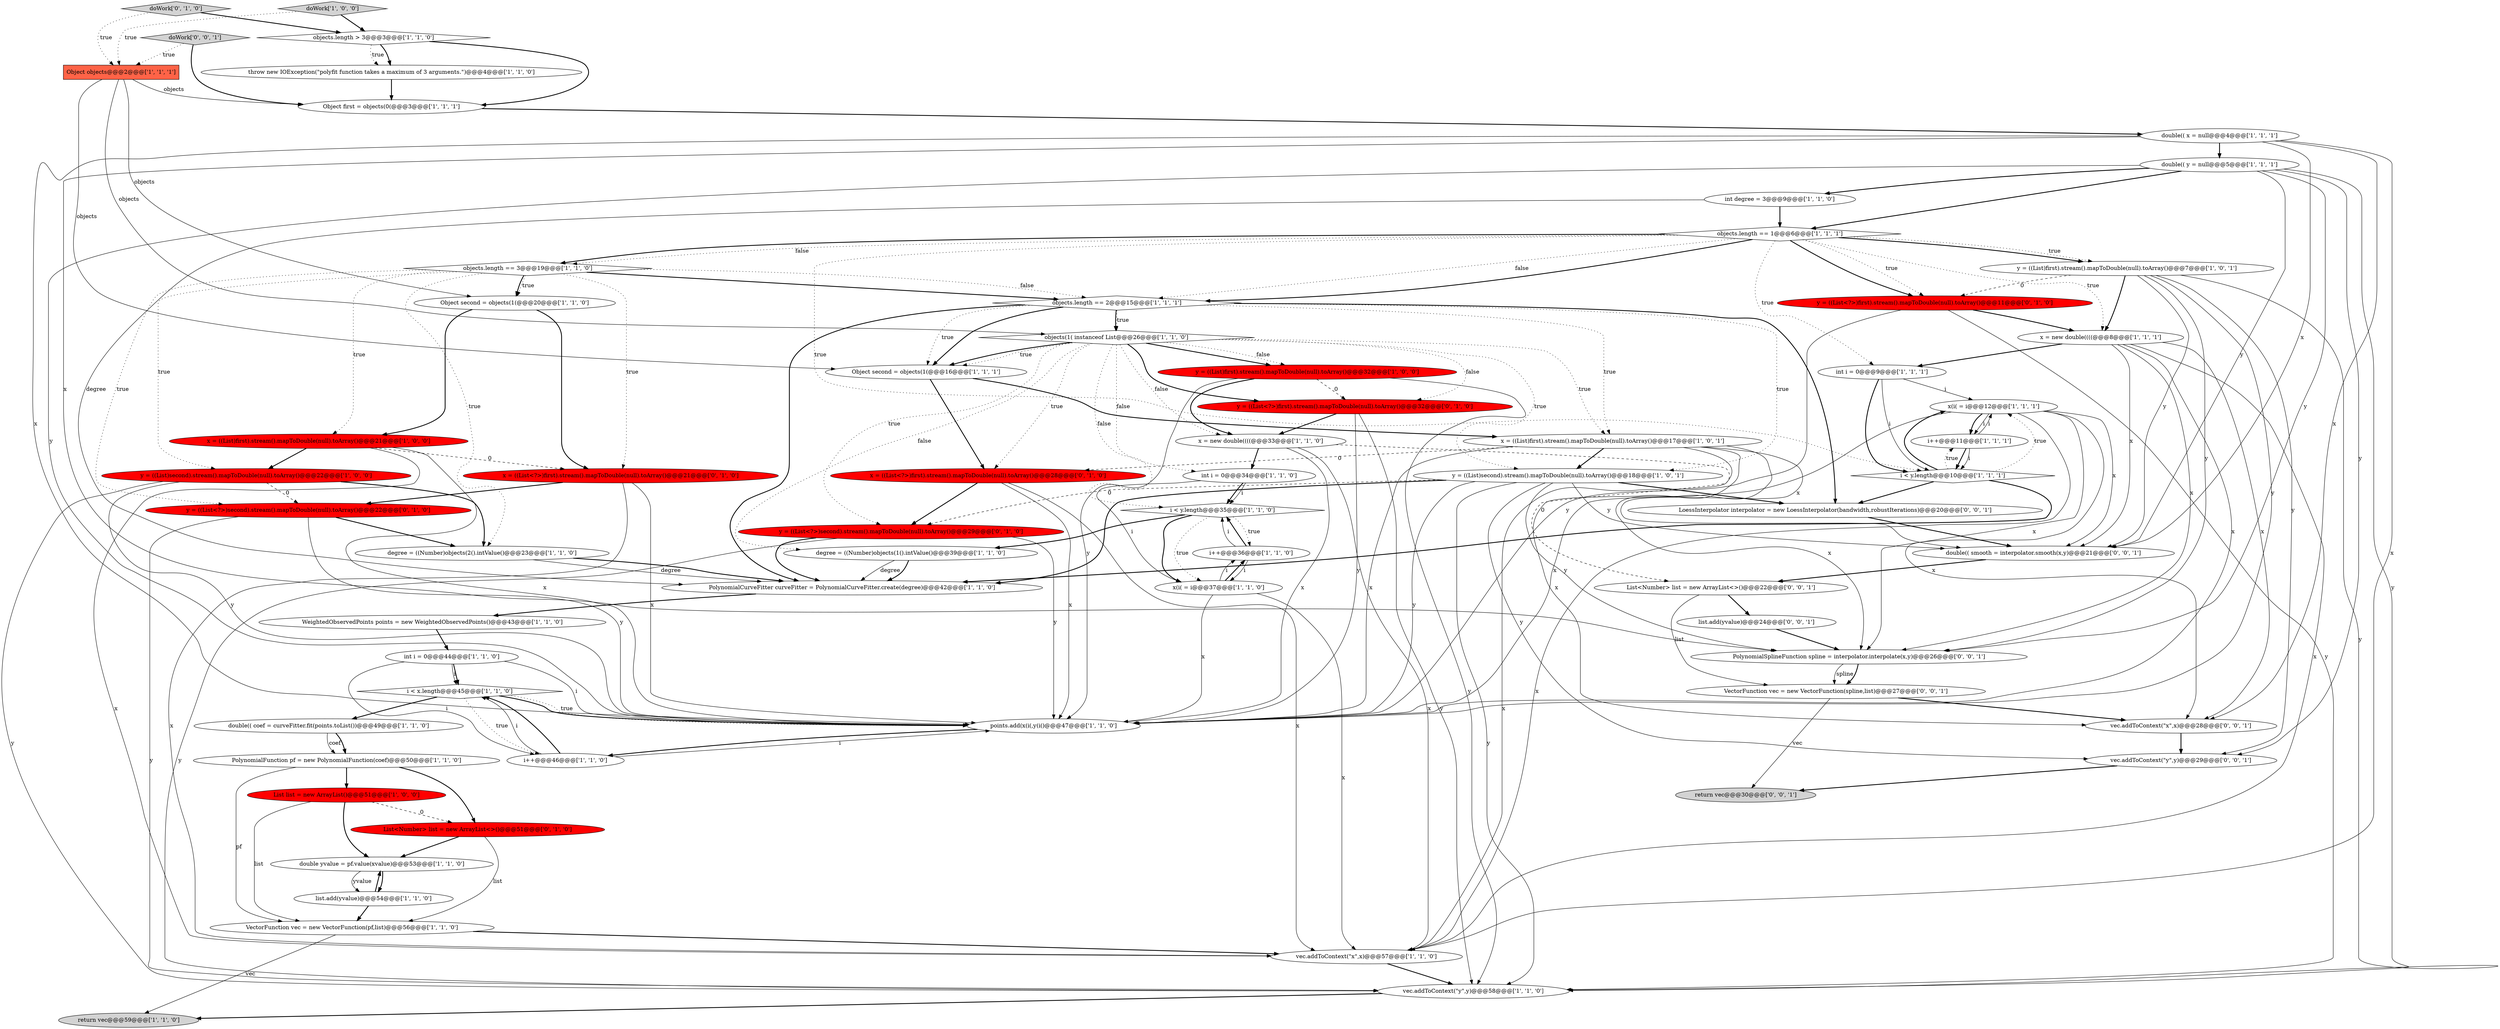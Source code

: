 digraph {
13 [style = filled, label = "int i = 0@@@34@@@['1', '1', '0']", fillcolor = white, shape = ellipse image = "AAA0AAABBB1BBB"];
44 [style = filled, label = "objects.length == 2@@@15@@@['1', '1', '1']", fillcolor = white, shape = diamond image = "AAA0AAABBB1BBB"];
56 [style = filled, label = "List<Number> list = new ArrayList<>()@@@22@@@['0', '0', '1']", fillcolor = white, shape = ellipse image = "AAA0AAABBB3BBB"];
5 [style = filled, label = "vec.addToContext(\"x\",x)@@@57@@@['1', '1', '0']", fillcolor = white, shape = ellipse image = "AAA0AAABBB1BBB"];
53 [style = filled, label = "y = ((List<?>)second).stream().mapToDouble(null).toArray()@@@22@@@['0', '1', '0']", fillcolor = red, shape = ellipse image = "AAA1AAABBB2BBB"];
41 [style = filled, label = "x = ((List)first).stream().mapToDouble(null).toArray()@@@21@@@['1', '0', '0']", fillcolor = red, shape = ellipse image = "AAA1AAABBB1BBB"];
49 [style = filled, label = "y = ((List<?>)first).stream().mapToDouble(null).toArray()@@@11@@@['0', '1', '0']", fillcolor = red, shape = ellipse image = "AAA1AAABBB2BBB"];
2 [style = filled, label = "PolynomialCurveFitter curveFitter = PolynomialCurveFitter.create(degree)@@@42@@@['1', '1', '0']", fillcolor = white, shape = ellipse image = "AAA0AAABBB1BBB"];
15 [style = filled, label = "i++@@@11@@@['1', '1', '1']", fillcolor = white, shape = ellipse image = "AAA0AAABBB1BBB"];
25 [style = filled, label = "double(( coef = curveFitter.fit(points.toList())@@@49@@@['1', '1', '0']", fillcolor = white, shape = ellipse image = "AAA0AAABBB1BBB"];
34 [style = filled, label = "x = new double((((@@@33@@@['1', '1', '0']", fillcolor = white, shape = ellipse image = "AAA0AAABBB1BBB"];
36 [style = filled, label = "objects.length == 3@@@19@@@['1', '1', '0']", fillcolor = white, shape = diamond image = "AAA0AAABBB1BBB"];
59 [style = filled, label = "doWork['0', '0', '1']", fillcolor = lightgray, shape = diamond image = "AAA0AAABBB3BBB"];
33 [style = filled, label = "x(i( = i@@@12@@@['1', '1', '1']", fillcolor = white, shape = ellipse image = "AAA0AAABBB1BBB"];
23 [style = filled, label = "y = ((List)first).stream().mapToDouble(null).toArray()@@@7@@@['1', '0', '1']", fillcolor = white, shape = ellipse image = "AAA0AAABBB1BBB"];
37 [style = filled, label = "Object second = objects(1(@@@20@@@['1', '1', '0']", fillcolor = white, shape = ellipse image = "AAA0AAABBB1BBB"];
62 [style = filled, label = "VectorFunction vec = new VectorFunction(spline,list)@@@27@@@['0', '0', '1']", fillcolor = white, shape = ellipse image = "AAA0AAABBB3BBB"];
27 [style = filled, label = "WeightedObservedPoints points = new WeightedObservedPoints()@@@43@@@['1', '1', '0']", fillcolor = white, shape = ellipse image = "AAA0AAABBB1BBB"];
38 [style = filled, label = "objects(1( instanceof List@@@26@@@['1', '1', '0']", fillcolor = white, shape = diamond image = "AAA0AAABBB1BBB"];
40 [style = filled, label = "i < x.length@@@45@@@['1', '1', '0']", fillcolor = white, shape = diamond image = "AAA0AAABBB1BBB"];
14 [style = filled, label = "throw new IOException(\"polyfit function takes a maximum of 3 arguments.\")@@@4@@@['1', '1', '0']", fillcolor = white, shape = ellipse image = "AAA0AAABBB1BBB"];
60 [style = filled, label = "LoessInterpolator interpolator = new LoessInterpolator(bandwidth,robustIterations)@@@20@@@['0', '0', '1']", fillcolor = white, shape = ellipse image = "AAA0AAABBB3BBB"];
57 [style = filled, label = "return vec@@@30@@@['0', '0', '1']", fillcolor = lightgray, shape = ellipse image = "AAA0AAABBB3BBB"];
6 [style = filled, label = "vec.addToContext(\"y\",y)@@@58@@@['1', '1', '0']", fillcolor = white, shape = ellipse image = "AAA0AAABBB1BBB"];
1 [style = filled, label = "y = ((List)second).stream().mapToDouble(null).toArray()@@@22@@@['1', '0', '0']", fillcolor = red, shape = ellipse image = "AAA1AAABBB1BBB"];
21 [style = filled, label = "VectorFunction vec = new VectorFunction(pf,list)@@@56@@@['1', '1', '0']", fillcolor = white, shape = ellipse image = "AAA0AAABBB1BBB"];
35 [style = filled, label = "objects.length == 1@@@6@@@['1', '1', '1']", fillcolor = white, shape = diamond image = "AAA0AAABBB1BBB"];
26 [style = filled, label = "degree = ((Number)objects(1().intValue()@@@39@@@['1', '1', '0']", fillcolor = white, shape = ellipse image = "AAA0AAABBB1BBB"];
11 [style = filled, label = "PolynomialFunction pf = new PolynomialFunction(coef)@@@50@@@['1', '1', '0']", fillcolor = white, shape = ellipse image = "AAA0AAABBB1BBB"];
63 [style = filled, label = "list.add(yvalue)@@@24@@@['0', '0', '1']", fillcolor = white, shape = ellipse image = "AAA0AAABBB3BBB"];
19 [style = filled, label = "List list = new ArrayList()@@@51@@@['1', '0', '0']", fillcolor = red, shape = ellipse image = "AAA1AAABBB1BBB"];
8 [style = filled, label = "points.add(x(i(,y(i()@@@47@@@['1', '1', '0']", fillcolor = white, shape = ellipse image = "AAA0AAABBB1BBB"];
64 [style = filled, label = "PolynomialSplineFunction spline = interpolator.interpolate(x,y)@@@26@@@['0', '0', '1']", fillcolor = white, shape = ellipse image = "AAA0AAABBB3BBB"];
0 [style = filled, label = "i < y.length@@@10@@@['1', '1', '1']", fillcolor = white, shape = diamond image = "AAA0AAABBB1BBB"];
10 [style = filled, label = "int i = 0@@@44@@@['1', '1', '0']", fillcolor = white, shape = ellipse image = "AAA0AAABBB1BBB"];
32 [style = filled, label = "double(( x = null@@@4@@@['1', '1', '1']", fillcolor = white, shape = ellipse image = "AAA0AAABBB1BBB"];
46 [style = filled, label = "Object first = objects(0(@@@3@@@['1', '1', '1']", fillcolor = white, shape = ellipse image = "AAA0AAABBB1BBB"];
9 [style = filled, label = "objects.length > 3@@@3@@@['1', '1', '0']", fillcolor = white, shape = diamond image = "AAA0AAABBB1BBB"];
45 [style = filled, label = "list.add(yvalue)@@@54@@@['1', '1', '0']", fillcolor = white, shape = ellipse image = "AAA0AAABBB1BBB"];
31 [style = filled, label = "y = ((List)second).stream().mapToDouble(null).toArray()@@@18@@@['1', '0', '1']", fillcolor = white, shape = ellipse image = "AAA0AAABBB1BBB"];
51 [style = filled, label = "List<Number> list = new ArrayList<>()@@@51@@@['0', '1', '0']", fillcolor = red, shape = ellipse image = "AAA1AAABBB2BBB"];
61 [style = filled, label = "double(( smooth = interpolator.smooth(x,y)@@@21@@@['0', '0', '1']", fillcolor = white, shape = ellipse image = "AAA0AAABBB3BBB"];
12 [style = filled, label = "return vec@@@59@@@['1', '1', '0']", fillcolor = lightgray, shape = ellipse image = "AAA0AAABBB1BBB"];
16 [style = filled, label = "Object objects@@@2@@@['1', '1', '1']", fillcolor = tomato, shape = box image = "AAA0AAABBB1BBB"];
39 [style = filled, label = "x = ((List)first).stream().mapToDouble(null).toArray()@@@17@@@['1', '0', '1']", fillcolor = white, shape = ellipse image = "AAA0AAABBB1BBB"];
50 [style = filled, label = "x = ((List<?>)first).stream().mapToDouble(null).toArray()@@@28@@@['0', '1', '0']", fillcolor = red, shape = ellipse image = "AAA1AAABBB2BBB"];
52 [style = filled, label = "doWork['0', '1', '0']", fillcolor = lightgray, shape = diamond image = "AAA0AAABBB2BBB"];
22 [style = filled, label = "degree = ((Number)objects(2().intValue()@@@23@@@['1', '1', '0']", fillcolor = white, shape = ellipse image = "AAA0AAABBB1BBB"];
28 [style = filled, label = "Object second = objects(1(@@@16@@@['1', '1', '1']", fillcolor = white, shape = ellipse image = "AAA0AAABBB1BBB"];
30 [style = filled, label = "double(( y = null@@@5@@@['1', '1', '1']", fillcolor = white, shape = ellipse image = "AAA0AAABBB1BBB"];
43 [style = filled, label = "doWork['1', '0', '0']", fillcolor = lightgray, shape = diamond image = "AAA0AAABBB1BBB"];
54 [style = filled, label = "y = ((List<?>)second).stream().mapToDouble(null).toArray()@@@29@@@['0', '1', '0']", fillcolor = red, shape = ellipse image = "AAA1AAABBB2BBB"];
48 [style = filled, label = "x = ((List<?>)first).stream().mapToDouble(null).toArray()@@@21@@@['0', '1', '0']", fillcolor = red, shape = ellipse image = "AAA1AAABBB2BBB"];
7 [style = filled, label = "i++@@@36@@@['1', '1', '0']", fillcolor = white, shape = ellipse image = "AAA0AAABBB1BBB"];
4 [style = filled, label = "x = new double((((@@@8@@@['1', '1', '1']", fillcolor = white, shape = ellipse image = "AAA0AAABBB1BBB"];
3 [style = filled, label = "int degree = 3@@@9@@@['1', '1', '0']", fillcolor = white, shape = ellipse image = "AAA0AAABBB1BBB"];
29 [style = filled, label = "i++@@@46@@@['1', '1', '0']", fillcolor = white, shape = ellipse image = "AAA0AAABBB1BBB"];
17 [style = filled, label = "i < y.length@@@35@@@['1', '1', '0']", fillcolor = white, shape = diamond image = "AAA0AAABBB1BBB"];
47 [style = filled, label = "y = ((List<?>)first).stream().mapToDouble(null).toArray()@@@32@@@['0', '1', '0']", fillcolor = red, shape = ellipse image = "AAA1AAABBB2BBB"];
55 [style = filled, label = "vec.addToContext(\"y\",y)@@@29@@@['0', '0', '1']", fillcolor = white, shape = ellipse image = "AAA0AAABBB3BBB"];
18 [style = filled, label = "y = ((List)first).stream().mapToDouble(null).toArray()@@@32@@@['1', '0', '0']", fillcolor = red, shape = ellipse image = "AAA1AAABBB1BBB"];
58 [style = filled, label = "vec.addToContext(\"x\",x)@@@28@@@['0', '0', '1']", fillcolor = white, shape = ellipse image = "AAA0AAABBB3BBB"];
20 [style = filled, label = "double yvalue = pf.value(xvalue)@@@53@@@['1', '1', '0']", fillcolor = white, shape = ellipse image = "AAA0AAABBB1BBB"];
42 [style = filled, label = "x(i( = i@@@37@@@['1', '1', '0']", fillcolor = white, shape = ellipse image = "AAA0AAABBB1BBB"];
24 [style = filled, label = "int i = 0@@@9@@@['1', '1', '1']", fillcolor = white, shape = ellipse image = "AAA0AAABBB1BBB"];
53->8 [style = solid, label="y"];
25->11 [style = solid, label="coef"];
61->56 [style = bold, label=""];
15->33 [style = solid, label="i"];
11->21 [style = solid, label="pf"];
38->34 [style = dotted, label="false"];
28->50 [style = bold, label=""];
32->64 [style = solid, label="x"];
30->64 [style = solid, label="y"];
38->39 [style = dotted, label="true"];
13->42 [style = solid, label="i"];
40->25 [style = bold, label=""];
23->49 [style = dashed, label="0"];
4->5 [style = solid, label="x"];
36->48 [style = dotted, label="true"];
38->18 [style = dotted, label="false"];
39->61 [style = solid, label="x"];
33->8 [style = solid, label="x"];
42->5 [style = solid, label="x"];
3->35 [style = bold, label=""];
7->17 [style = solid, label="i"];
35->23 [style = bold, label=""];
13->17 [style = bold, label=""];
55->57 [style = bold, label=""];
50->8 [style = solid, label="x"];
31->8 [style = solid, label="y"];
39->31 [style = bold, label=""];
18->8 [style = solid, label="y"];
34->56 [style = dashed, label="0"];
15->0 [style = bold, label=""];
37->48 [style = bold, label=""];
14->46 [style = bold, label=""];
31->60 [style = bold, label=""];
9->14 [style = bold, label=""];
42->8 [style = solid, label="x"];
38->31 [style = dotted, label="true"];
39->50 [style = dashed, label="0"];
48->8 [style = solid, label="x"];
41->8 [style = solid, label="x"];
49->4 [style = bold, label=""];
23->55 [style = solid, label="y"];
47->34 [style = bold, label=""];
32->61 [style = solid, label="x"];
4->58 [style = solid, label="x"];
7->42 [style = solid, label="i"];
50->54 [style = bold, label=""];
50->5 [style = solid, label="x"];
20->45 [style = bold, label=""];
41->48 [style = dashed, label="0"];
22->2 [style = solid, label="degree"];
36->44 [style = dotted, label="false"];
29->40 [style = solid, label="i"];
1->53 [style = dashed, label="0"];
34->8 [style = solid, label="x"];
44->2 [style = bold, label=""];
16->28 [style = solid, label="objects"];
64->62 [style = solid, label="spline"];
11->51 [style = bold, label=""];
38->26 [style = dotted, label="false"];
51->21 [style = solid, label="list"];
35->44 [style = bold, label=""];
33->15 [style = bold, label=""];
36->44 [style = bold, label=""];
38->28 [style = bold, label=""];
52->9 [style = bold, label=""];
10->8 [style = solid, label="i"];
24->0 [style = bold, label=""];
19->20 [style = bold, label=""];
56->62 [style = solid, label="list"];
49->8 [style = solid, label="y"];
31->2 [style = bold, label=""];
29->8 [style = solid, label="i"];
40->8 [style = dotted, label="true"];
42->7 [style = solid, label="i"];
35->49 [style = dotted, label="true"];
20->45 [style = solid, label="yvalue"];
52->16 [style = dotted, label="true"];
17->42 [style = bold, label=""];
44->28 [style = dotted, label="true"];
23->6 [style = solid, label="y"];
62->57 [style = solid, label="vec"];
59->16 [style = dotted, label="true"];
44->38 [style = bold, label=""];
40->29 [style = dotted, label="true"];
38->18 [style = bold, label=""];
35->44 [style = dotted, label="false"];
26->2 [style = solid, label="degree"];
39->5 [style = solid, label="x"];
5->6 [style = bold, label=""];
19->51 [style = dashed, label="0"];
38->28 [style = dotted, label="true"];
38->17 [style = dotted, label="false"];
30->61 [style = solid, label="y"];
44->38 [style = dotted, label="true"];
54->2 [style = bold, label=""];
38->47 [style = bold, label=""];
2->27 [style = bold, label=""];
19->21 [style = solid, label="list"];
44->31 [style = dotted, label="true"];
29->40 [style = bold, label=""];
45->21 [style = bold, label=""];
42->7 [style = bold, label=""];
36->37 [style = bold, label=""];
54->8 [style = solid, label="y"];
38->50 [style = dotted, label="true"];
59->46 [style = bold, label=""];
36->53 [style = dotted, label="true"];
23->61 [style = solid, label="y"];
38->54 [style = dotted, label="true"];
31->64 [style = solid, label="y"];
39->58 [style = solid, label="x"];
4->24 [style = bold, label=""];
7->17 [style = bold, label=""];
22->2 [style = bold, label=""];
36->22 [style = dotted, label="true"];
18->34 [style = bold, label=""];
28->39 [style = bold, label=""];
37->41 [style = bold, label=""];
35->36 [style = dotted, label="false"];
49->6 [style = solid, label="y"];
44->39 [style = dotted, label="true"];
9->46 [style = bold, label=""];
43->16 [style = dotted, label="true"];
35->49 [style = bold, label=""];
45->20 [style = bold, label=""];
32->8 [style = solid, label="x"];
34->5 [style = solid, label="x"];
32->30 [style = bold, label=""];
30->55 [style = solid, label="y"];
43->9 [style = bold, label=""];
36->37 [style = dotted, label="true"];
51->20 [style = bold, label=""];
33->61 [style = solid, label="x"];
10->40 [style = solid, label="i"];
16->46 [style = solid, label="objects"];
18->6 [style = solid, label="y"];
21->5 [style = bold, label=""];
64->62 [style = bold, label=""];
60->61 [style = bold, label=""];
30->35 [style = bold, label=""];
30->3 [style = bold, label=""];
17->42 [style = dotted, label="true"];
16->38 [style = solid, label="objects"];
33->5 [style = solid, label="x"];
31->55 [style = solid, label="y"];
27->10 [style = bold, label=""];
39->8 [style = solid, label="x"];
10->40 [style = bold, label=""];
32->5 [style = solid, label="x"];
4->64 [style = solid, label="x"];
24->33 [style = solid, label="i"];
35->0 [style = dotted, label="true"];
56->63 [style = bold, label=""];
30->8 [style = solid, label="y"];
35->23 [style = dotted, label="true"];
23->8 [style = solid, label="y"];
3->2 [style = solid, label="degree"];
33->15 [style = solid, label="i"];
46->32 [style = bold, label=""];
33->64 [style = solid, label="x"];
35->4 [style = dotted, label="true"];
1->6 [style = solid, label="y"];
4->8 [style = solid, label="x"];
36->41 [style = dotted, label="true"];
6->12 [style = bold, label=""];
31->6 [style = solid, label="y"];
24->0 [style = solid, label="i"];
36->1 [style = dotted, label="true"];
53->6 [style = solid, label="y"];
17->26 [style = bold, label=""];
18->47 [style = dashed, label="0"];
23->64 [style = solid, label="y"];
13->17 [style = solid, label="i"];
4->61 [style = solid, label="x"];
44->60 [style = bold, label=""];
39->64 [style = solid, label="x"];
35->24 [style = dotted, label="true"];
41->5 [style = solid, label="x"];
33->58 [style = solid, label="x"];
0->15 [style = dotted, label="true"];
63->64 [style = bold, label=""];
47->6 [style = solid, label="y"];
0->2 [style = bold, label=""];
0->33 [style = dotted, label="true"];
34->13 [style = bold, label=""];
62->58 [style = bold, label=""];
31->54 [style = dashed, label="0"];
23->4 [style = bold, label=""];
48->53 [style = bold, label=""];
53->22 [style = bold, label=""];
41->1 [style = bold, label=""];
58->55 [style = bold, label=""];
32->58 [style = solid, label="x"];
11->19 [style = bold, label=""];
15->0 [style = solid, label="i"];
21->12 [style = solid, label="vec"];
47->8 [style = solid, label="y"];
9->14 [style = dotted, label="true"];
1->22 [style = bold, label=""];
26->2 [style = bold, label=""];
30->6 [style = solid, label="y"];
38->13 [style = dotted, label="false"];
38->47 [style = dotted, label="false"];
0->60 [style = bold, label=""];
0->33 [style = bold, label=""];
31->61 [style = solid, label="y"];
25->11 [style = bold, label=""];
44->28 [style = bold, label=""];
10->29 [style = solid, label="i"];
48->5 [style = solid, label="x"];
16->37 [style = solid, label="objects"];
17->7 [style = dotted, label="true"];
35->36 [style = bold, label=""];
1->8 [style = solid, label="y"];
54->6 [style = solid, label="y"];
8->29 [style = bold, label=""];
40->8 [style = bold, label=""];
}
